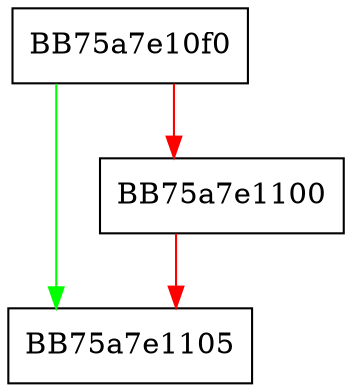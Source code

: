digraph GetLowestVcn {
  node [shape="box"];
  graph [splines=ortho];
  BB75a7e10f0 -> BB75a7e1105 [color="green"];
  BB75a7e10f0 -> BB75a7e1100 [color="red"];
  BB75a7e1100 -> BB75a7e1105 [color="red"];
}